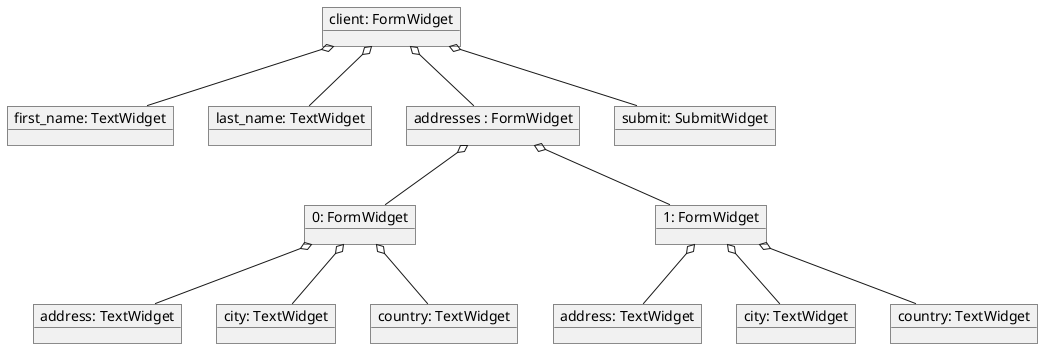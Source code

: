 @startuml

object "client: FormWidget" as client
object "first_name: TextWidget" as first_name
object "last_name: TextWidget" as last_name
object "addresses : FormWidget" as addresses
object "0: FormWidget" as addresses_0
object "address: TextWidget" as addresses_0_address
object "city: TextWidget" as addresses_0_city
object "country: TextWidget" as addresses_0_country
object "1: FormWidget" as addresses_1
object "address: TextWidget" as addresses_1_address
object "city: TextWidget" as addresses_1_city
object "country: TextWidget" as addresses_1_country
object "submit: SubmitWidget" as submit

client o-- first_name
client o-- last_name
client o-- addresses
addresses o-- addresses_0
addresses_0 o-- addresses_0_address
addresses_0 o-- addresses_0_city
addresses_0 o-- addresses_0_country
addresses o-- addresses_1
addresses_1 o-- addresses_1_address
addresses_1 o-- addresses_1_city
addresses_1 o-- addresses_1_country
client o-- submit

@enduml

